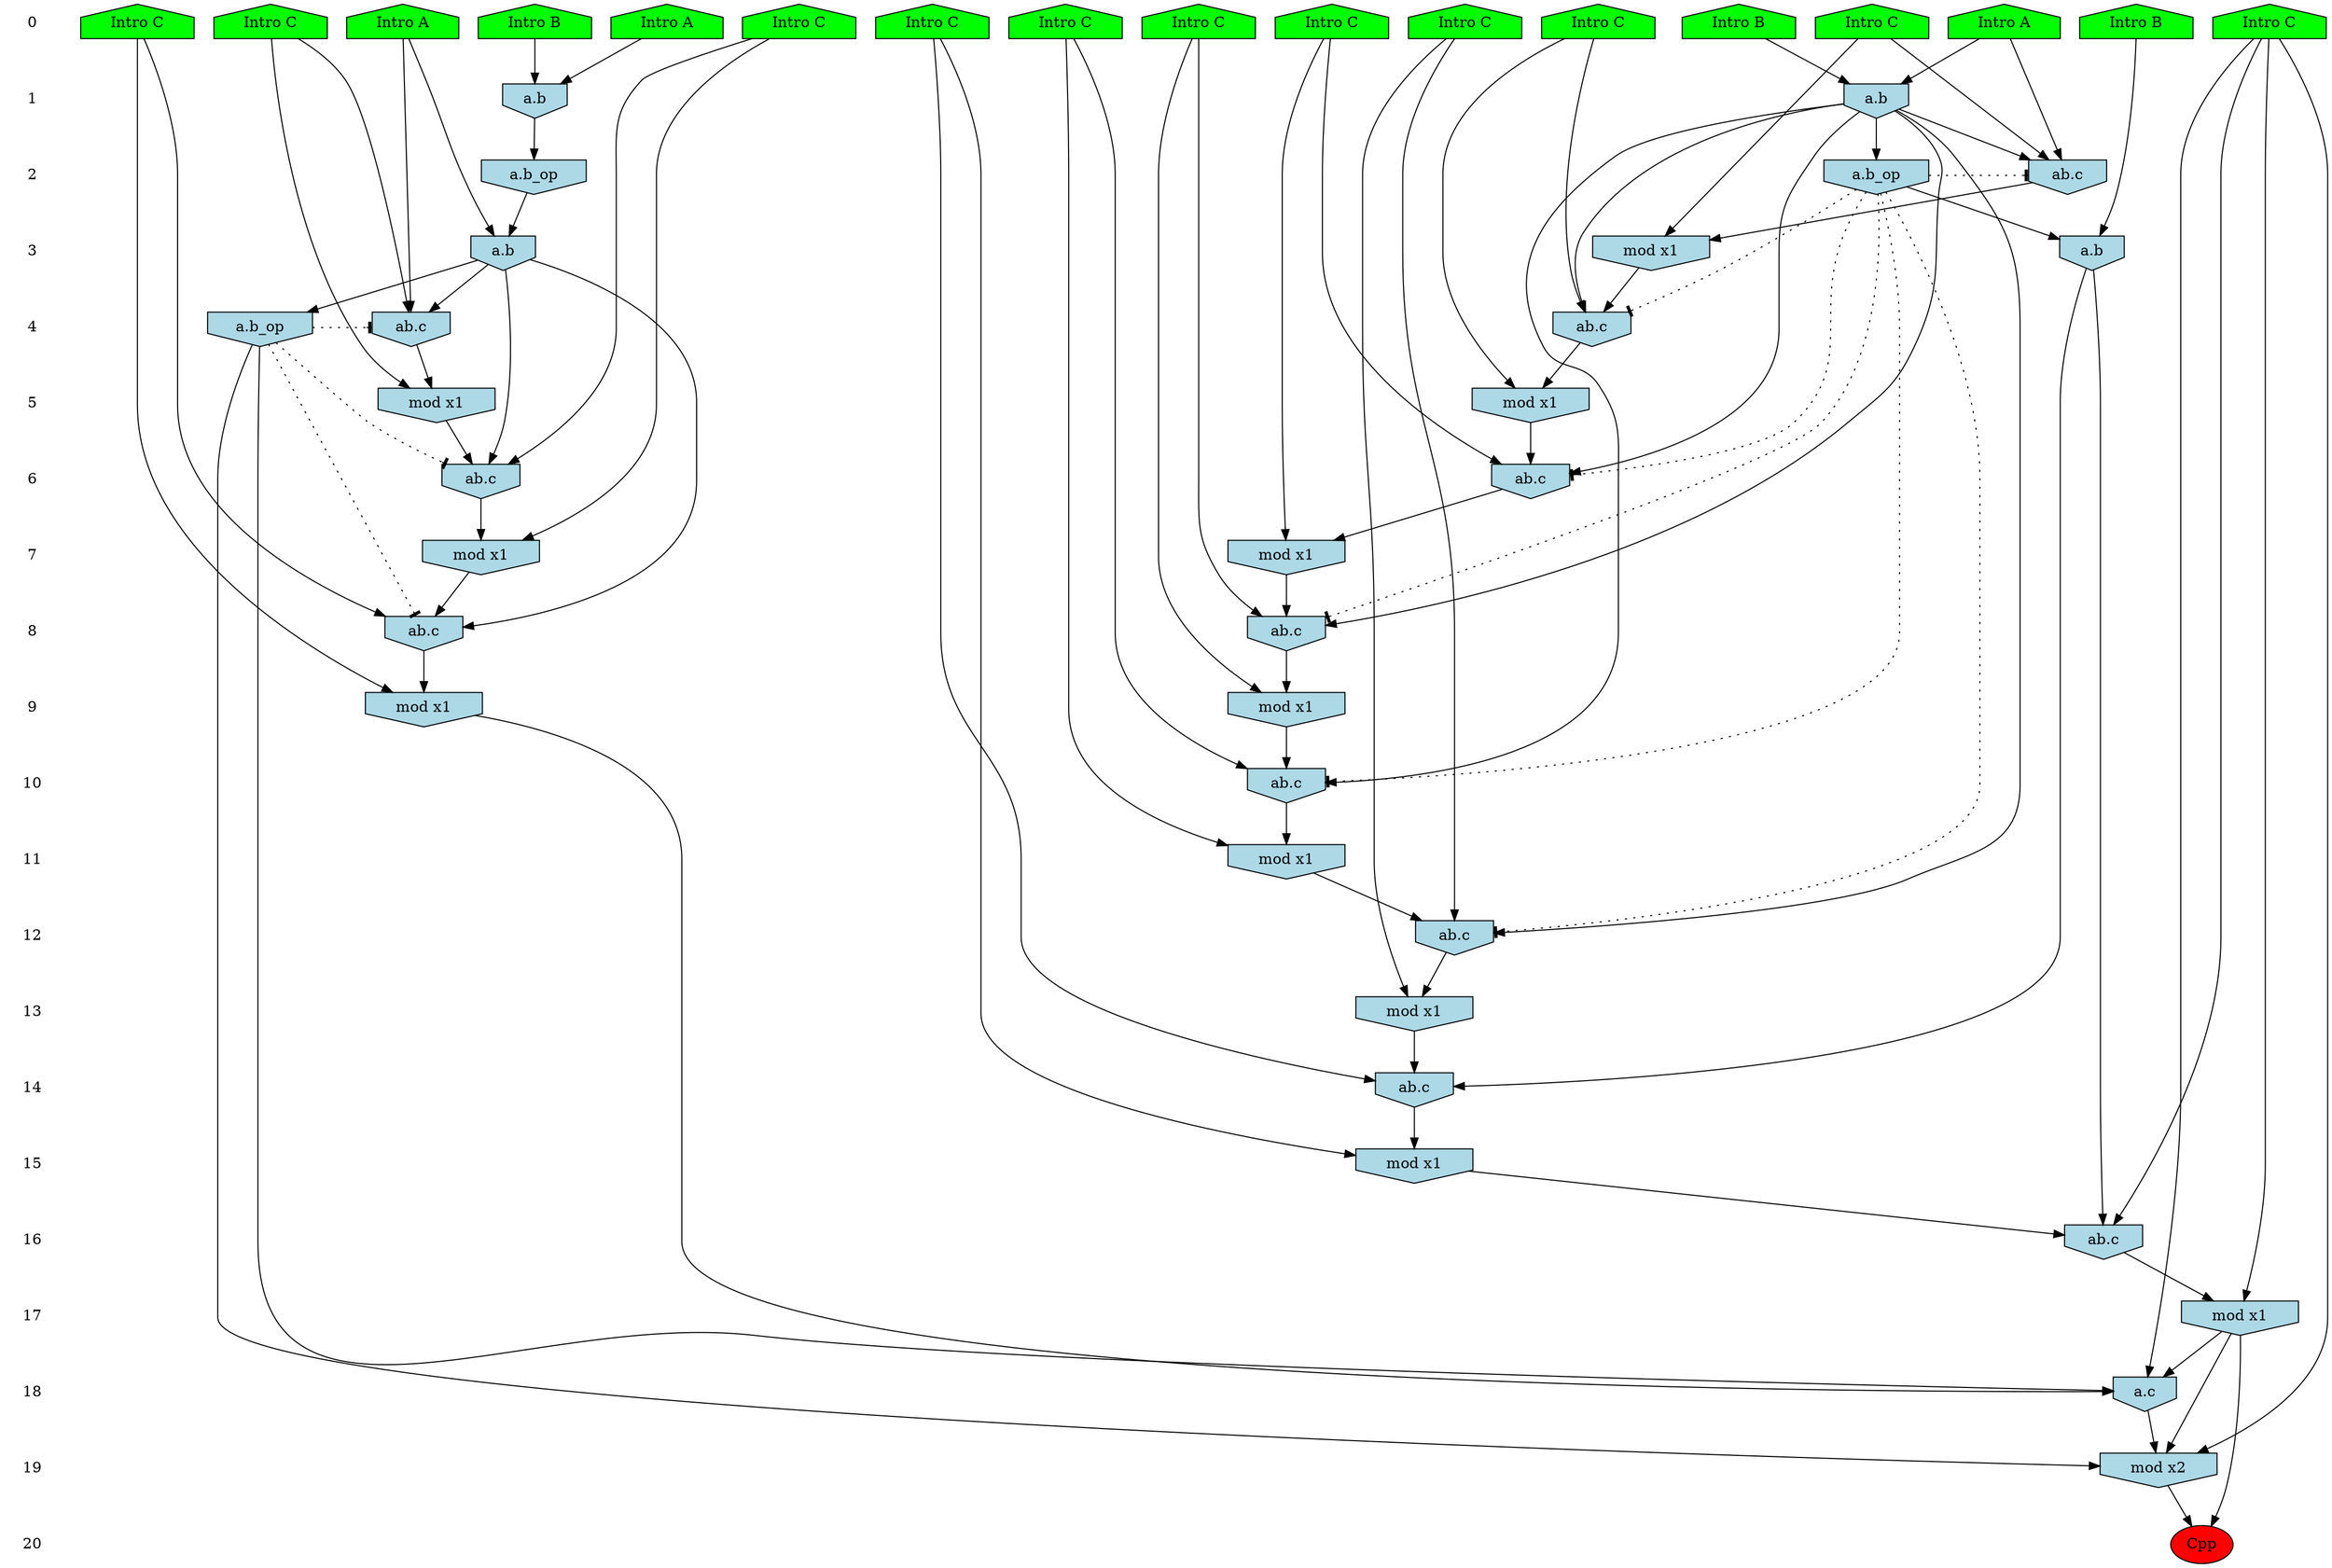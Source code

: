 /* Compression of 1 causal flows obtained in average at 1.882531E+01 t.u */
/* Compressed causal flows were: [3406] */
digraph G{
 ranksep=.5 ; 
{ rank = same ; "0" [shape=plaintext] ; node_1 [label ="Intro A", shape=house, style=filled, fillcolor=green] ;
node_2 [label ="Intro B", shape=house, style=filled, fillcolor=green] ;
node_3 [label ="Intro B", shape=house, style=filled, fillcolor=green] ;
node_4 [label ="Intro A", shape=house, style=filled, fillcolor=green] ;
node_5 [label ="Intro A", shape=house, style=filled, fillcolor=green] ;
node_6 [label ="Intro B", shape=house, style=filled, fillcolor=green] ;
node_7 [label ="Intro C", shape=house, style=filled, fillcolor=green] ;
node_8 [label ="Intro C", shape=house, style=filled, fillcolor=green] ;
node_9 [label ="Intro C", shape=house, style=filled, fillcolor=green] ;
node_10 [label ="Intro C", shape=house, style=filled, fillcolor=green] ;
node_11 [label ="Intro C", shape=house, style=filled, fillcolor=green] ;
node_12 [label ="Intro C", shape=house, style=filled, fillcolor=green] ;
node_13 [label ="Intro C", shape=house, style=filled, fillcolor=green] ;
node_14 [label ="Intro C", shape=house, style=filled, fillcolor=green] ;
node_15 [label ="Intro C", shape=house, style=filled, fillcolor=green] ;
node_16 [label ="Intro C", shape=house, style=filled, fillcolor=green] ;
node_17 [label ="Intro C", shape=house, style=filled, fillcolor=green] ;
}
{ rank = same ; "1" [shape=plaintext] ; node_18 [label="a.b", shape=invhouse, style=filled, fillcolor = lightblue] ;
node_20 [label="a.b", shape=invhouse, style=filled, fillcolor = lightblue] ;
}
{ rank = same ; "2" [shape=plaintext] ; node_19 [label="a.b_op", shape=invhouse, style=filled, fillcolor = lightblue] ;
node_21 [label="ab.c", shape=invhouse, style=filled, fillcolor = lightblue] ;
node_37 [label="a.b_op", shape=invhouse, style=filled, fillcolor = lightblue] ;
}
{ rank = same ; "3" [shape=plaintext] ; node_22 [label="mod x1", shape=invhouse, style=filled, fillcolor = lightblue] ;
node_28 [label="a.b", shape=invhouse, style=filled, fillcolor = lightblue] ;
node_38 [label="a.b", shape=invhouse, style=filled, fillcolor = lightblue] ;
}
{ rank = same ; "4" [shape=plaintext] ; node_23 [label="ab.c", shape=invhouse, style=filled, fillcolor = lightblue] ;
node_31 [label="ab.c", shape=invhouse, style=filled, fillcolor = lightblue] ;
node_43 [label="a.b_op", shape=invhouse, style=filled, fillcolor = lightblue] ;
}
{ rank = same ; "5" [shape=plaintext] ; node_24 [label="mod x1", shape=invhouse, style=filled, fillcolor = lightblue] ;
node_32 [label="mod x1", shape=invhouse, style=filled, fillcolor = lightblue] ;
}
{ rank = same ; "6" [shape=plaintext] ; node_25 [label="ab.c", shape=invhouse, style=filled, fillcolor = lightblue] ;
node_34 [label="ab.c", shape=invhouse, style=filled, fillcolor = lightblue] ;
}
{ rank = same ; "7" [shape=plaintext] ; node_26 [label="mod x1", shape=invhouse, style=filled, fillcolor = lightblue] ;
node_35 [label="mod x1", shape=invhouse, style=filled, fillcolor = lightblue] ;
}
{ rank = same ; "8" [shape=plaintext] ; node_27 [label="ab.c", shape=invhouse, style=filled, fillcolor = lightblue] ;
node_39 [label="ab.c", shape=invhouse, style=filled, fillcolor = lightblue] ;
}
{ rank = same ; "9" [shape=plaintext] ; node_29 [label="mod x1", shape=invhouse, style=filled, fillcolor = lightblue] ;
node_44 [label="mod x1", shape=invhouse, style=filled, fillcolor = lightblue] ;
}
{ rank = same ; "10" [shape=plaintext] ; node_30 [label="ab.c", shape=invhouse, style=filled, fillcolor = lightblue] ;
}
{ rank = same ; "11" [shape=plaintext] ; node_33 [label="mod x1", shape=invhouse, style=filled, fillcolor = lightblue] ;
}
{ rank = same ; "12" [shape=plaintext] ; node_36 [label="ab.c", shape=invhouse, style=filled, fillcolor = lightblue] ;
}
{ rank = same ; "13" [shape=plaintext] ; node_40 [label="mod x1", shape=invhouse, style=filled, fillcolor = lightblue] ;
}
{ rank = same ; "14" [shape=plaintext] ; node_41 [label="ab.c", shape=invhouse, style=filled, fillcolor = lightblue] ;
}
{ rank = same ; "15" [shape=plaintext] ; node_42 [label="mod x1", shape=invhouse, style=filled, fillcolor = lightblue] ;
}
{ rank = same ; "16" [shape=plaintext] ; node_45 [label="ab.c", shape=invhouse, style=filled, fillcolor = lightblue] ;
}
{ rank = same ; "17" [shape=plaintext] ; node_46 [label="mod x1", shape=invhouse, style=filled, fillcolor = lightblue] ;
}
{ rank = same ; "18" [shape=plaintext] ; node_47 [label="a.c", shape=invhouse, style=filled, fillcolor = lightblue] ;
}
{ rank = same ; "19" [shape=plaintext] ; node_48 [label="mod x2", shape=invhouse, style=filled, fillcolor = lightblue] ;
}
{ rank = same ; "20" [shape=plaintext] ; node_49 [label ="Cpp", style=filled, fillcolor=red] ;
}
"0" -> "1" [style="invis"]; 
"1" -> "2" [style="invis"]; 
"2" -> "3" [style="invis"]; 
"3" -> "4" [style="invis"]; 
"4" -> "5" [style="invis"]; 
"5" -> "6" [style="invis"]; 
"6" -> "7" [style="invis"]; 
"7" -> "8" [style="invis"]; 
"8" -> "9" [style="invis"]; 
"9" -> "10" [style="invis"]; 
"10" -> "11" [style="invis"]; 
"11" -> "12" [style="invis"]; 
"12" -> "13" [style="invis"]; 
"13" -> "14" [style="invis"]; 
"14" -> "15" [style="invis"]; 
"15" -> "16" [style="invis"]; 
"16" -> "17" [style="invis"]; 
"17" -> "18" [style="invis"]; 
"18" -> "19" [style="invis"]; 
"19" -> "20" [style="invis"]; 
node_3 -> node_18
node_5 -> node_18
node_18 -> node_19
node_4 -> node_20
node_6 -> node_20
node_4 -> node_21
node_9 -> node_21
node_20 -> node_21
node_9 -> node_22
node_21 -> node_22
node_8 -> node_23
node_20 -> node_23
node_22 -> node_23
node_8 -> node_24
node_23 -> node_24
node_17 -> node_25
node_20 -> node_25
node_24 -> node_25
node_17 -> node_26
node_25 -> node_26
node_15 -> node_27
node_20 -> node_27
node_26 -> node_27
node_1 -> node_28
node_19 -> node_28
node_15 -> node_29
node_27 -> node_29
node_10 -> node_30
node_20 -> node_30
node_29 -> node_30
node_1 -> node_31
node_16 -> node_31
node_28 -> node_31
node_16 -> node_32
node_31 -> node_32
node_10 -> node_33
node_30 -> node_33
node_12 -> node_34
node_28 -> node_34
node_32 -> node_34
node_12 -> node_35
node_34 -> node_35
node_13 -> node_36
node_20 -> node_36
node_33 -> node_36
node_20 -> node_37
node_2 -> node_38
node_37 -> node_38
node_14 -> node_39
node_28 -> node_39
node_35 -> node_39
node_13 -> node_40
node_36 -> node_40
node_7 -> node_41
node_38 -> node_41
node_40 -> node_41
node_7 -> node_42
node_41 -> node_42
node_28 -> node_43
node_14 -> node_44
node_39 -> node_44
node_11 -> node_45
node_38 -> node_45
node_42 -> node_45
node_11 -> node_46
node_45 -> node_46
node_11 -> node_47
node_43 -> node_47
node_44 -> node_47
node_46 -> node_47
node_11 -> node_48
node_43 -> node_48
node_46 -> node_48
node_47 -> node_48
node_46 -> node_49
node_48 -> node_49
node_37 -> node_36 [style=dotted, arrowhead = tee] 
node_37 -> node_30 [style=dotted, arrowhead = tee] 
node_37 -> node_27 [style=dotted, arrowhead = tee] 
node_37 -> node_25 [style=dotted, arrowhead = tee] 
node_37 -> node_23 [style=dotted, arrowhead = tee] 
node_37 -> node_21 [style=dotted, arrowhead = tee] 
node_43 -> node_39 [style=dotted, arrowhead = tee] 
node_43 -> node_34 [style=dotted, arrowhead = tee] 
node_43 -> node_31 [style=dotted, arrowhead = tee] 
}
/*
 Dot generation time: 0.000773
*/